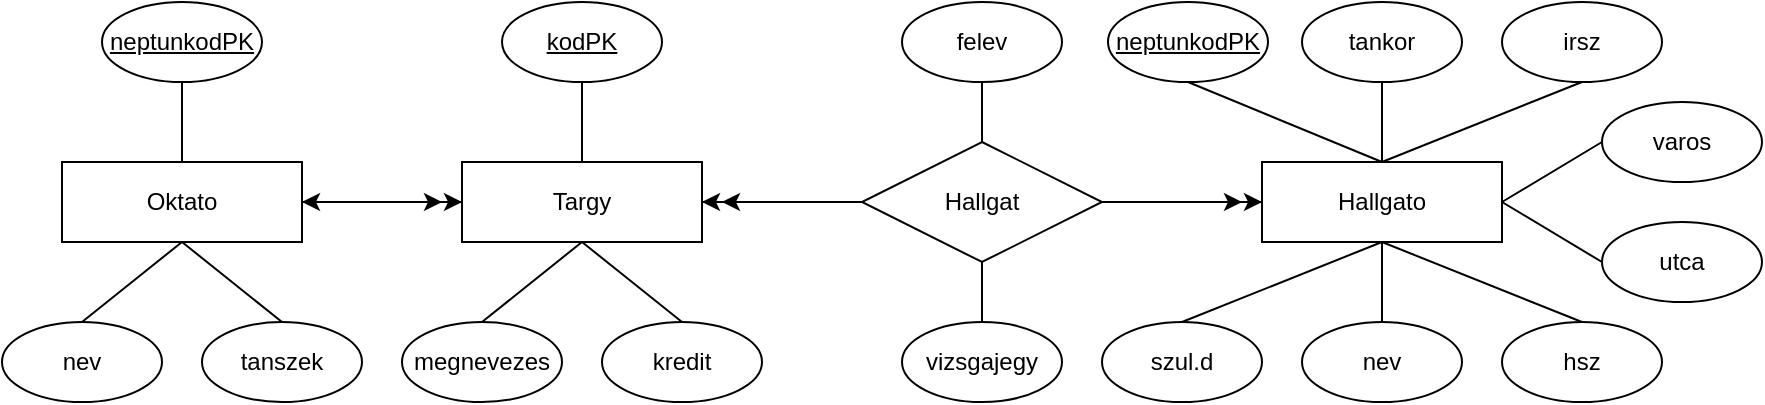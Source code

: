 <mxfile version="26.1.3">
  <diagram name="1 oldal" id="xmj62HvgGduuqzl-Vkc8">
    <mxGraphModel grid="1" page="1" gridSize="10" guides="1" tooltips="1" connect="1" arrows="1" fold="1" pageScale="1" pageWidth="827" pageHeight="1169" math="0" shadow="0">
      <root>
        <mxCell id="0" />
        <mxCell id="1" parent="0" />
        <mxCell id="WW2sjENnpIXT7mvfexax-39" style="edgeStyle=orthogonalEdgeStyle;rounded=0;orthogonalLoop=1;jettySize=auto;html=1;exitX=0;exitY=0.5;exitDx=0;exitDy=0;entryX=1;entryY=0.5;entryDx=0;entryDy=0;" edge="1" parent="1" source="cK4Fe5jumtWV-Ql6twfB-1" target="cK4Fe5jumtWV-Ql6twfB-2">
          <mxGeometry relative="1" as="geometry" />
        </mxCell>
        <mxCell id="WW2sjENnpIXT7mvfexax-40" style="edgeStyle=orthogonalEdgeStyle;rounded=0;orthogonalLoop=1;jettySize=auto;html=1;exitX=0;exitY=0.5;exitDx=0;exitDy=0;" edge="1" parent="1" source="cK4Fe5jumtWV-Ql6twfB-1">
          <mxGeometry relative="1" as="geometry">
            <mxPoint x="370" y="220" as="targetPoint" />
          </mxGeometry>
        </mxCell>
        <mxCell id="cK4Fe5jumtWV-Ql6twfB-1" value="Hallgato" style="whiteSpace=wrap;html=1;align=center;" vertex="1" parent="1">
          <mxGeometry x="640" y="200" width="120" height="40" as="geometry" />
        </mxCell>
        <mxCell id="WW2sjENnpIXT7mvfexax-36" style="edgeStyle=orthogonalEdgeStyle;rounded=0;orthogonalLoop=1;jettySize=auto;html=1;exitX=0;exitY=0.5;exitDx=0;exitDy=0;" edge="1" parent="1" source="cK4Fe5jumtWV-Ql6twfB-2" target="cK4Fe5jumtWV-Ql6twfB-3">
          <mxGeometry relative="1" as="geometry" />
        </mxCell>
        <mxCell id="WW2sjENnpIXT7mvfexax-41" style="edgeStyle=orthogonalEdgeStyle;rounded=0;orthogonalLoop=1;jettySize=auto;html=1;exitX=1;exitY=0.5;exitDx=0;exitDy=0;" edge="1" parent="1" source="cK4Fe5jumtWV-Ql6twfB-2">
          <mxGeometry relative="1" as="geometry">
            <mxPoint x="640" y="220" as="targetPoint" />
          </mxGeometry>
        </mxCell>
        <mxCell id="WW2sjENnpIXT7mvfexax-42" style="edgeStyle=orthogonalEdgeStyle;rounded=0;orthogonalLoop=1;jettySize=auto;html=1;exitX=1;exitY=0.5;exitDx=0;exitDy=0;" edge="1" parent="1" source="cK4Fe5jumtWV-Ql6twfB-2">
          <mxGeometry relative="1" as="geometry">
            <mxPoint x="630" y="220" as="targetPoint" />
          </mxGeometry>
        </mxCell>
        <mxCell id="cK4Fe5jumtWV-Ql6twfB-2" value="Targy" style="whiteSpace=wrap;html=1;align=center;" vertex="1" parent="1">
          <mxGeometry x="240" y="200" width="120" height="40" as="geometry" />
        </mxCell>
        <mxCell id="WW2sjENnpIXT7mvfexax-35" style="edgeStyle=orthogonalEdgeStyle;rounded=0;orthogonalLoop=1;jettySize=auto;html=1;exitX=1;exitY=0.5;exitDx=0;exitDy=0;entryX=0;entryY=0.5;entryDx=0;entryDy=0;" edge="1" parent="1" source="cK4Fe5jumtWV-Ql6twfB-3" target="cK4Fe5jumtWV-Ql6twfB-2">
          <mxGeometry relative="1" as="geometry" />
        </mxCell>
        <mxCell id="WW2sjENnpIXT7mvfexax-37" style="edgeStyle=orthogonalEdgeStyle;rounded=0;orthogonalLoop=1;jettySize=auto;html=1;exitX=1;exitY=0.5;exitDx=0;exitDy=0;" edge="1" parent="1" source="cK4Fe5jumtWV-Ql6twfB-3">
          <mxGeometry relative="1" as="geometry">
            <mxPoint x="230" y="220" as="targetPoint" />
          </mxGeometry>
        </mxCell>
        <mxCell id="cK4Fe5jumtWV-Ql6twfB-3" value="Oktato" style="whiteSpace=wrap;html=1;align=center;" vertex="1" parent="1">
          <mxGeometry x="40" y="200" width="120" height="40" as="geometry" />
        </mxCell>
        <mxCell id="cK4Fe5jumtWV-Ql6twfB-5" value="neptunkodPK" style="ellipse;whiteSpace=wrap;html=1;align=center;fontStyle=4;" vertex="1" parent="1">
          <mxGeometry x="60" y="120" width="80" height="40" as="geometry" />
        </mxCell>
        <mxCell id="cK4Fe5jumtWV-Ql6twfB-6" value="nev" style="ellipse;whiteSpace=wrap;html=1;align=center;" vertex="1" parent="1">
          <mxGeometry x="10" y="280" width="80" height="40" as="geometry" />
        </mxCell>
        <mxCell id="cK4Fe5jumtWV-Ql6twfB-7" value="tanszek" style="ellipse;whiteSpace=wrap;html=1;align=center;" vertex="1" parent="1">
          <mxGeometry x="110" y="280" width="80" height="40" as="geometry" />
        </mxCell>
        <mxCell id="cK4Fe5jumtWV-Ql6twfB-10" value="kodPK" style="ellipse;whiteSpace=wrap;html=1;align=center;fontStyle=4;" vertex="1" parent="1">
          <mxGeometry x="260" y="120" width="80" height="40" as="geometry" />
        </mxCell>
        <mxCell id="cK4Fe5jumtWV-Ql6twfB-12" value="megnevezes" style="ellipse;whiteSpace=wrap;html=1;align=center;" vertex="1" parent="1">
          <mxGeometry x="210" y="280" width="80" height="40" as="geometry" />
        </mxCell>
        <mxCell id="cK4Fe5jumtWV-Ql6twfB-13" value="kredit" style="ellipse;whiteSpace=wrap;html=1;align=center;" vertex="1" parent="1">
          <mxGeometry x="310" y="280" width="80" height="40" as="geometry" />
        </mxCell>
        <mxCell id="WW2sjENnpIXT7mvfexax-1" value="" style="endArrow=none;html=1;rounded=0;exitX=0.5;exitY=0;exitDx=0;exitDy=0;entryX=0.5;entryY=1;entryDx=0;entryDy=0;" edge="1" parent="1" source="cK4Fe5jumtWV-Ql6twfB-3" target="cK4Fe5jumtWV-Ql6twfB-5">
          <mxGeometry relative="1" as="geometry">
            <mxPoint x="290" y="390" as="sourcePoint" />
            <mxPoint x="450" y="390" as="targetPoint" />
          </mxGeometry>
        </mxCell>
        <mxCell id="WW2sjENnpIXT7mvfexax-2" value="" style="endArrow=none;html=1;rounded=0;entryX=0.5;entryY=1;entryDx=0;entryDy=0;exitX=0.5;exitY=0;exitDx=0;exitDy=0;" edge="1" parent="1" source="cK4Fe5jumtWV-Ql6twfB-6" target="cK4Fe5jumtWV-Ql6twfB-3">
          <mxGeometry relative="1" as="geometry">
            <mxPoint x="240" y="280" as="sourcePoint" />
            <mxPoint x="400" y="280" as="targetPoint" />
          </mxGeometry>
        </mxCell>
        <mxCell id="WW2sjENnpIXT7mvfexax-3" value="" style="endArrow=none;html=1;rounded=0;entryX=0.5;entryY=1;entryDx=0;entryDy=0;exitX=0.5;exitY=0;exitDx=0;exitDy=0;" edge="1" parent="1" source="cK4Fe5jumtWV-Ql6twfB-7" target="cK4Fe5jumtWV-Ql6twfB-3">
          <mxGeometry relative="1" as="geometry">
            <mxPoint x="60" y="290" as="sourcePoint" />
            <mxPoint x="110" y="250" as="targetPoint" />
          </mxGeometry>
        </mxCell>
        <mxCell id="WW2sjENnpIXT7mvfexax-4" value="" style="endArrow=none;html=1;rounded=0;entryX=0.5;entryY=1;entryDx=0;entryDy=0;exitX=0.5;exitY=0;exitDx=0;exitDy=0;" edge="1" parent="1" source="cK4Fe5jumtWV-Ql6twfB-2" target="cK4Fe5jumtWV-Ql6twfB-10">
          <mxGeometry relative="1" as="geometry">
            <mxPoint x="70" y="300" as="sourcePoint" />
            <mxPoint x="120" y="260" as="targetPoint" />
          </mxGeometry>
        </mxCell>
        <mxCell id="WW2sjENnpIXT7mvfexax-6" value="" style="endArrow=none;html=1;rounded=0;entryX=0.5;entryY=1;entryDx=0;entryDy=0;exitX=0.5;exitY=0;exitDx=0;exitDy=0;" edge="1" parent="1" source="cK4Fe5jumtWV-Ql6twfB-12" target="cK4Fe5jumtWV-Ql6twfB-2">
          <mxGeometry relative="1" as="geometry">
            <mxPoint x="320" y="220" as="sourcePoint" />
            <mxPoint x="270" y="180" as="targetPoint" />
          </mxGeometry>
        </mxCell>
        <mxCell id="WW2sjENnpIXT7mvfexax-7" value="" style="endArrow=none;html=1;rounded=0;entryX=0.5;entryY=0;entryDx=0;entryDy=0;exitX=0.5;exitY=1;exitDx=0;exitDy=0;" edge="1" parent="1" source="cK4Fe5jumtWV-Ql6twfB-2" target="cK4Fe5jumtWV-Ql6twfB-13">
          <mxGeometry relative="1" as="geometry">
            <mxPoint x="330" y="230" as="sourcePoint" />
            <mxPoint x="280" y="190" as="targetPoint" />
          </mxGeometry>
        </mxCell>
        <mxCell id="WW2sjENnpIXT7mvfexax-14" value="felev" style="ellipse;whiteSpace=wrap;html=1;align=center;" vertex="1" parent="1">
          <mxGeometry x="460" y="120" width="80" height="40" as="geometry" />
        </mxCell>
        <mxCell id="WW2sjENnpIXT7mvfexax-15" value="vizsgajegy" style="ellipse;whiteSpace=wrap;html=1;align=center;" vertex="1" parent="1">
          <mxGeometry x="460" y="280" width="80" height="40" as="geometry" />
        </mxCell>
        <mxCell id="WW2sjENnpIXT7mvfexax-17" value="" style="endArrow=none;html=1;rounded=0;entryX=0.5;entryY=1;entryDx=0;entryDy=0;exitX=0.5;exitY=0;exitDx=0;exitDy=0;" edge="1" parent="1" source="WW2sjENnpIXT7mvfexax-15" target="cK4Fe5jumtWV-Ql6twfB-8">
          <mxGeometry relative="1" as="geometry">
            <mxPoint x="460" y="290" as="sourcePoint" />
            <mxPoint x="510" y="260" as="targetPoint" />
          </mxGeometry>
        </mxCell>
        <mxCell id="WW2sjENnpIXT7mvfexax-18" value="neptunkodPK" style="ellipse;whiteSpace=wrap;html=1;align=center;fontStyle=4;" vertex="1" parent="1">
          <mxGeometry x="563" y="120" width="80" height="40" as="geometry" />
        </mxCell>
        <mxCell id="WW2sjENnpIXT7mvfexax-19" value="nev" style="ellipse;whiteSpace=wrap;html=1;align=center;" vertex="1" parent="1">
          <mxGeometry x="660" y="280" width="80" height="40" as="geometry" />
        </mxCell>
        <mxCell id="WW2sjENnpIXT7mvfexax-20" value="szul.d" style="ellipse;whiteSpace=wrap;html=1;align=center;" vertex="1" parent="1">
          <mxGeometry x="560" y="280" width="80" height="40" as="geometry" />
        </mxCell>
        <mxCell id="WW2sjENnpIXT7mvfexax-21" value="tankor" style="ellipse;whiteSpace=wrap;html=1;align=center;" vertex="1" parent="1">
          <mxGeometry x="660" y="120" width="80" height="40" as="geometry" />
        </mxCell>
        <mxCell id="WW2sjENnpIXT7mvfexax-22" value="irsz" style="ellipse;whiteSpace=wrap;html=1;align=center;" vertex="1" parent="1">
          <mxGeometry x="760" y="120" width="80" height="40" as="geometry" />
        </mxCell>
        <mxCell id="WW2sjENnpIXT7mvfexax-23" value="hsz" style="ellipse;whiteSpace=wrap;html=1;align=center;" vertex="1" parent="1">
          <mxGeometry x="760" y="280" width="80" height="40" as="geometry" />
        </mxCell>
        <mxCell id="WW2sjENnpIXT7mvfexax-24" value="varos" style="ellipse;whiteSpace=wrap;html=1;align=center;" vertex="1" parent="1">
          <mxGeometry x="810" y="170" width="80" height="40" as="geometry" />
        </mxCell>
        <mxCell id="WW2sjENnpIXT7mvfexax-25" value="utca" style="ellipse;whiteSpace=wrap;html=1;align=center;" vertex="1" parent="1">
          <mxGeometry x="810" y="230" width="80" height="40" as="geometry" />
        </mxCell>
        <mxCell id="WW2sjENnpIXT7mvfexax-27" value="" style="endArrow=none;html=1;rounded=0;exitX=0.5;exitY=0;exitDx=0;exitDy=0;entryX=0.5;entryY=1;entryDx=0;entryDy=0;" edge="1" parent="1" source="WW2sjENnpIXT7mvfexax-19" target="cK4Fe5jumtWV-Ql6twfB-1">
          <mxGeometry relative="1" as="geometry">
            <mxPoint x="280" y="280" as="sourcePoint" />
            <mxPoint x="440" y="280" as="targetPoint" />
          </mxGeometry>
        </mxCell>
        <mxCell id="WW2sjENnpIXT7mvfexax-28" value="" style="endArrow=none;html=1;rounded=0;entryX=0.5;entryY=0;entryDx=0;entryDy=0;exitX=0.5;exitY=1;exitDx=0;exitDy=0;" edge="1" parent="1" source="cK4Fe5jumtWV-Ql6twfB-1" target="WW2sjENnpIXT7mvfexax-20">
          <mxGeometry relative="1" as="geometry">
            <mxPoint x="690" y="360" as="sourcePoint" />
            <mxPoint x="440" y="280" as="targetPoint" />
          </mxGeometry>
        </mxCell>
        <mxCell id="WW2sjENnpIXT7mvfexax-32" value="" style="endArrow=none;html=1;rounded=0;exitX=0.5;exitY=0;exitDx=0;exitDy=0;entryX=0.5;entryY=1;entryDx=0;entryDy=0;" edge="1" parent="1" source="cK4Fe5jumtWV-Ql6twfB-1" target="WW2sjENnpIXT7mvfexax-21">
          <mxGeometry relative="1" as="geometry">
            <mxPoint x="840" y="280" as="sourcePoint" />
            <mxPoint x="790" y="250" as="targetPoint" />
          </mxGeometry>
        </mxCell>
        <mxCell id="WW2sjENnpIXT7mvfexax-33" value="" style="endArrow=none;html=1;rounded=0;exitX=0.5;exitY=0;exitDx=0;exitDy=0;entryX=0.5;entryY=1;entryDx=0;entryDy=0;" edge="1" parent="1" source="cK4Fe5jumtWV-Ql6twfB-1" target="WW2sjENnpIXT7mvfexax-18">
          <mxGeometry relative="1" as="geometry">
            <mxPoint x="850" y="290" as="sourcePoint" />
            <mxPoint x="800" y="260" as="targetPoint" />
          </mxGeometry>
        </mxCell>
        <mxCell id="cK4Fe5jumtWV-Ql6twfB-8" value="Hallgat" style="shape=rhombus;perimeter=rhombusPerimeter;whiteSpace=wrap;html=1;align=center;" vertex="1" parent="1">
          <mxGeometry x="440" y="190" width="120" height="60" as="geometry" />
        </mxCell>
        <mxCell id="cc-KW4MA0uVArB5FCfev-1" value="" style="endArrow=none;html=1;rounded=0;entryX=0.5;entryY=0;entryDx=0;entryDy=0;exitX=0.5;exitY=1;exitDx=0;exitDy=0;" edge="1" parent="1" source="WW2sjENnpIXT7mvfexax-14" target="cK4Fe5jumtWV-Ql6twfB-8">
          <mxGeometry width="50" height="50" relative="1" as="geometry">
            <mxPoint x="510" y="180" as="sourcePoint" />
            <mxPoint x="660" y="270" as="targetPoint" />
          </mxGeometry>
        </mxCell>
        <mxCell id="cc-KW4MA0uVArB5FCfev-2" value="" style="endArrow=none;html=1;rounded=0;exitX=0.5;exitY=0;exitDx=0;exitDy=0;" edge="1" parent="1" source="WW2sjENnpIXT7mvfexax-23">
          <mxGeometry width="50" height="50" relative="1" as="geometry">
            <mxPoint x="610" y="320" as="sourcePoint" />
            <mxPoint x="700" y="240" as="targetPoint" />
          </mxGeometry>
        </mxCell>
        <mxCell id="cc-KW4MA0uVArB5FCfev-3" value="" style="endArrow=none;html=1;rounded=0;entryX=0.5;entryY=0;entryDx=0;entryDy=0;exitX=0.5;exitY=1;exitDx=0;exitDy=0;" edge="1" parent="1" source="WW2sjENnpIXT7mvfexax-22" target="cK4Fe5jumtWV-Ql6twfB-1">
          <mxGeometry width="50" height="50" relative="1" as="geometry">
            <mxPoint x="800" y="170" as="sourcePoint" />
            <mxPoint x="660" y="270" as="targetPoint" />
          </mxGeometry>
        </mxCell>
        <mxCell id="cc-KW4MA0uVArB5FCfev-4" value="" style="endArrow=none;html=1;rounded=0;entryX=1;entryY=0.5;entryDx=0;entryDy=0;exitX=0;exitY=0.5;exitDx=0;exitDy=0;" edge="1" parent="1" source="WW2sjENnpIXT7mvfexax-24" target="cK4Fe5jumtWV-Ql6twfB-1">
          <mxGeometry width="50" height="50" relative="1" as="geometry">
            <mxPoint x="790" y="190" as="sourcePoint" />
            <mxPoint x="660" y="270" as="targetPoint" />
          </mxGeometry>
        </mxCell>
        <mxCell id="cc-KW4MA0uVArB5FCfev-5" value="" style="endArrow=none;html=1;rounded=0;entryX=1;entryY=0.5;entryDx=0;entryDy=0;exitX=0;exitY=0.5;exitDx=0;exitDy=0;" edge="1" parent="1" source="WW2sjENnpIXT7mvfexax-25" target="cK4Fe5jumtWV-Ql6twfB-1">
          <mxGeometry width="50" height="50" relative="1" as="geometry">
            <mxPoint x="820" y="200" as="sourcePoint" />
            <mxPoint x="770" y="230" as="targetPoint" />
          </mxGeometry>
        </mxCell>
      </root>
    </mxGraphModel>
  </diagram>
</mxfile>

